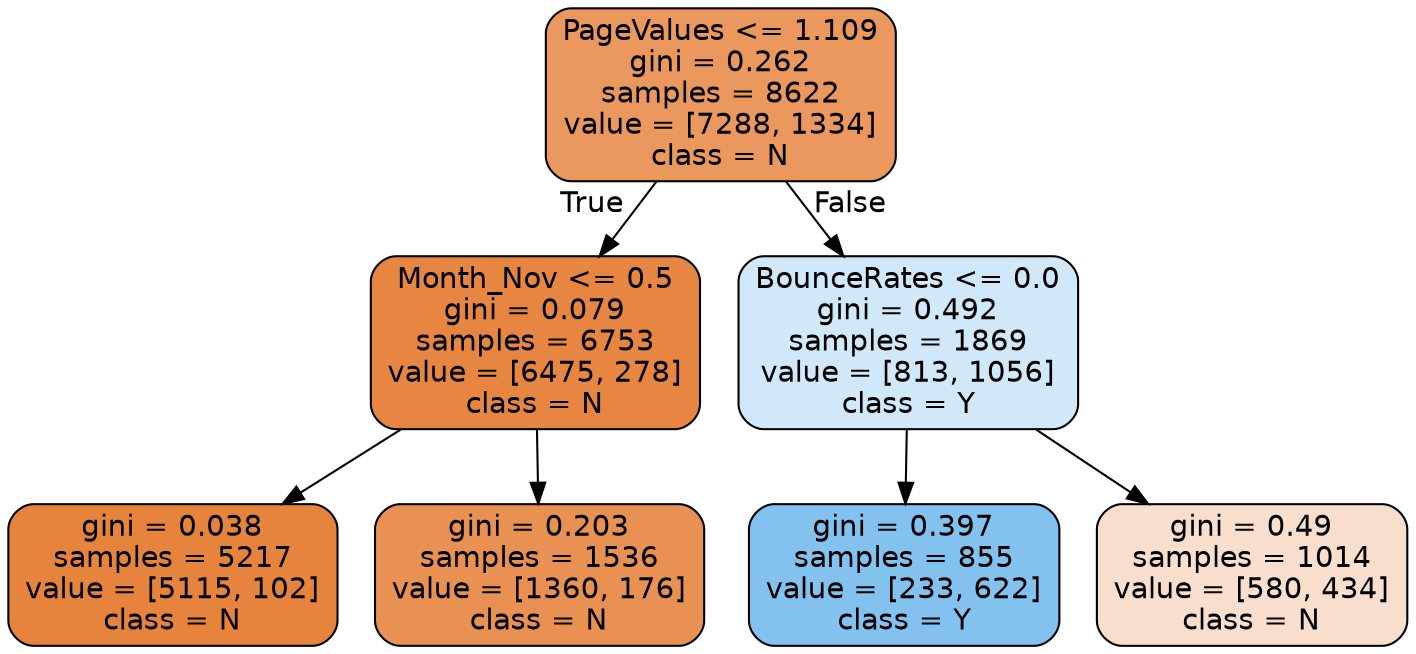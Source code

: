 digraph Tree {
node [shape=box, style="filled, rounded", color="black", fontname=helvetica] ;
edge [fontname=helvetica] ;
0 [label="PageValues <= 1.109\ngini = 0.262\nsamples = 8622\nvalue = [7288, 1334]\nclass = N", fillcolor="#ea985d"] ;
1 [label="Month_Nov <= 0.5\ngini = 0.079\nsamples = 6753\nvalue = [6475, 278]\nclass = N", fillcolor="#e68642"] ;
0 -> 1 [labeldistance=2.5, labelangle=45, headlabel="True"] ;
2 [label="gini = 0.038\nsamples = 5217\nvalue = [5115, 102]\nclass = N", fillcolor="#e6843d"] ;
1 -> 2 ;
3 [label="gini = 0.203\nsamples = 1536\nvalue = [1360, 176]\nclass = N", fillcolor="#e89153"] ;
1 -> 3 ;
4 [label="BounceRates <= 0.0\ngini = 0.492\nsamples = 1869\nvalue = [813, 1056]\nclass = Y", fillcolor="#d1e8f9"] ;
0 -> 4 [labeldistance=2.5, labelangle=-45, headlabel="False"] ;
5 [label="gini = 0.397\nsamples = 855\nvalue = [233, 622]\nclass = Y", fillcolor="#83c2ef"] ;
4 -> 5 ;
6 [label="gini = 0.49\nsamples = 1014\nvalue = [580, 434]\nclass = N", fillcolor="#f8dfcd"] ;
4 -> 6 ;
}